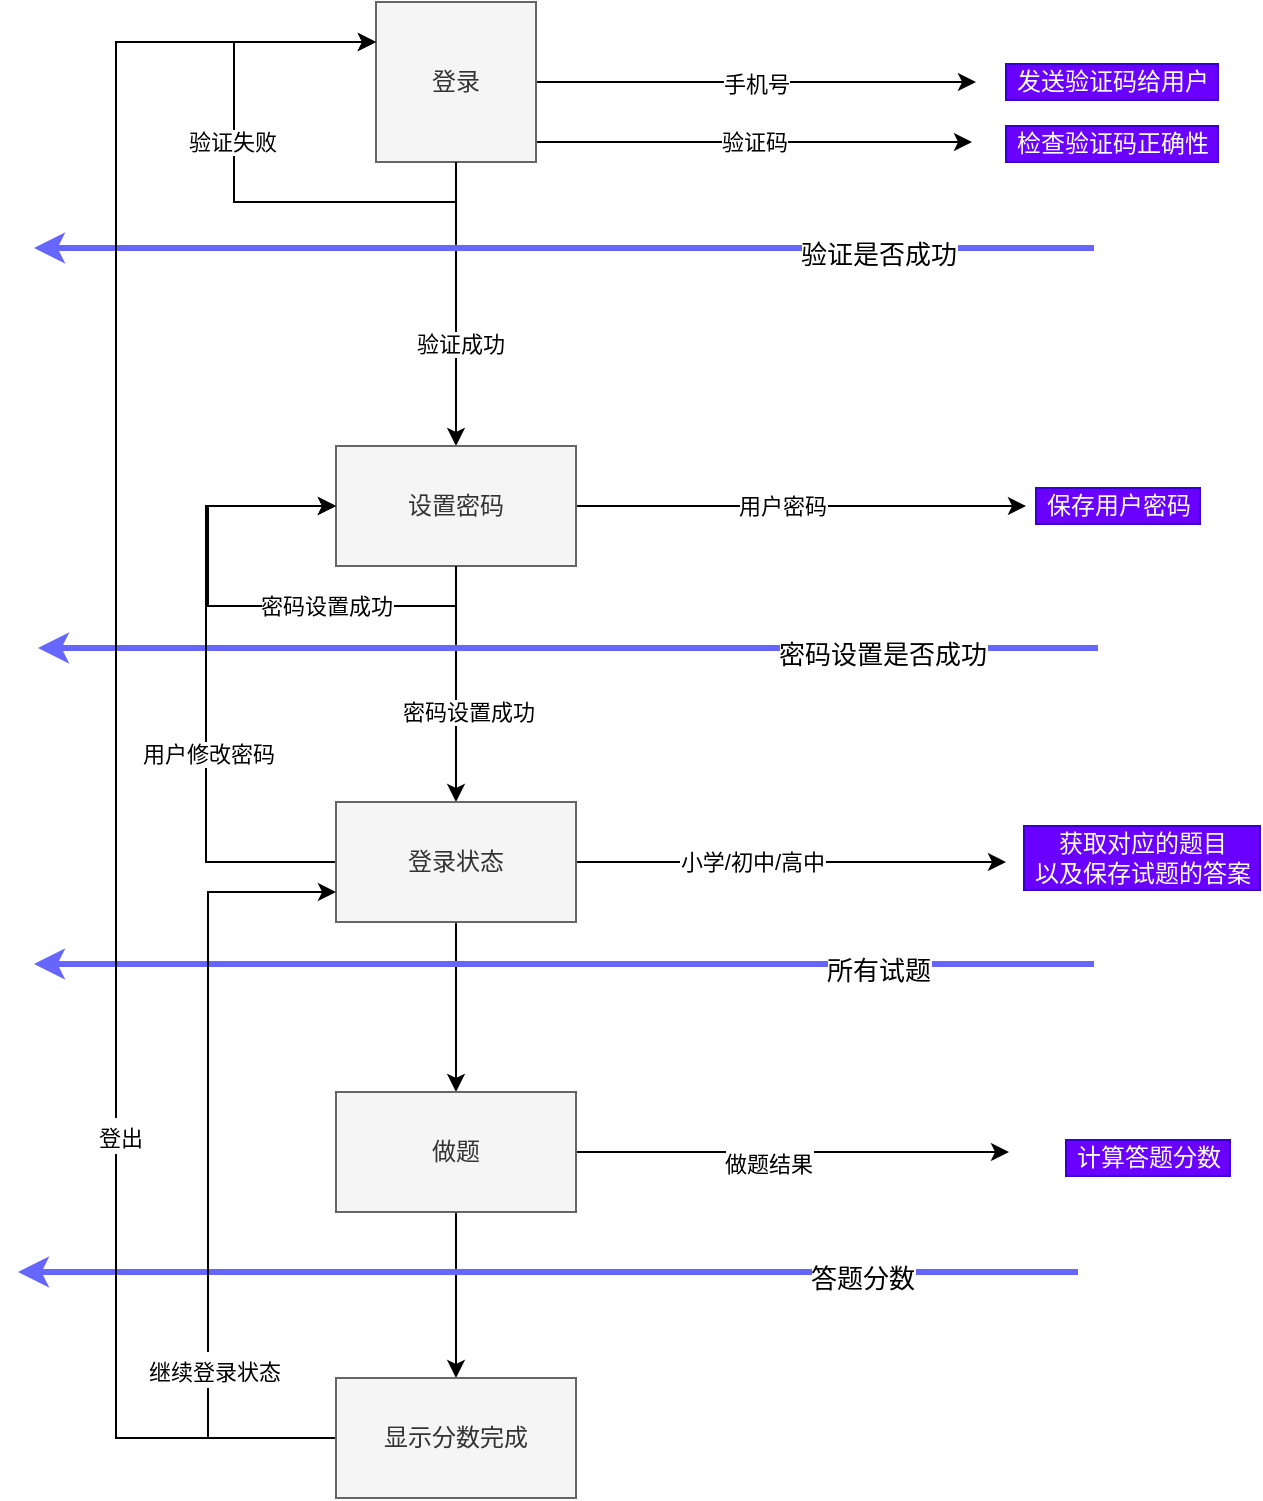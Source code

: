 <mxfile version="13.7.7" type="github">
  <diagram id="vcJ616cmpiNWVdmcBv0x" name="Page-1">
    <mxGraphModel dx="775" dy="629" grid="0" gridSize="10" guides="1" tooltips="1" connect="1" arrows="1" fold="1" page="1" pageScale="1" pageWidth="2339" pageHeight="3300" math="0" shadow="0">
      <root>
        <mxCell id="0" />
        <mxCell id="1" parent="0" />
        <mxCell id="_K4movWzCvrckxXmSMUi-10" style="edgeStyle=orthogonalEdgeStyle;rounded=0;orthogonalLoop=1;jettySize=auto;html=1;entryX=0.5;entryY=0;entryDx=0;entryDy=0;" parent="1" source="_K4movWzCvrckxXmSMUi-9" target="_K4movWzCvrckxXmSMUi-14" edge="1">
          <mxGeometry relative="1" as="geometry">
            <mxPoint x="373" y="312" as="targetPoint" />
          </mxGeometry>
        </mxCell>
        <mxCell id="_K4movWzCvrckxXmSMUi-23" value="验证成功" style="edgeLabel;html=1;align=center;verticalAlign=middle;resizable=0;points=[];" parent="_K4movWzCvrckxXmSMUi-10" vertex="1" connectable="0">
          <mxGeometry x="0.282" y="2" relative="1" as="geometry">
            <mxPoint as="offset" />
          </mxGeometry>
        </mxCell>
        <mxCell id="_K4movWzCvrckxXmSMUi-11" value="手机号" style="edgeStyle=orthogonalEdgeStyle;rounded=0;orthogonalLoop=1;jettySize=auto;html=1;" parent="1" source="_K4movWzCvrckxXmSMUi-9" edge="1">
          <mxGeometry relative="1" as="geometry">
            <mxPoint x="627" y="199" as="targetPoint" />
          </mxGeometry>
        </mxCell>
        <mxCell id="_K4movWzCvrckxXmSMUi-13" value="验证码" style="edgeStyle=orthogonalEdgeStyle;rounded=0;orthogonalLoop=1;jettySize=auto;html=1;" parent="1" source="_K4movWzCvrckxXmSMUi-9" edge="1">
          <mxGeometry relative="1" as="geometry">
            <mxPoint x="625" y="229" as="targetPoint" />
            <Array as="points">
              <mxPoint x="431" y="229" />
              <mxPoint x="431" y="229" />
            </Array>
          </mxGeometry>
        </mxCell>
        <mxCell id="_K4movWzCvrckxXmSMUi-9" value="登录" style="whiteSpace=wrap;html=1;aspect=fixed;fillColor=#f5f5f5;strokeColor=#666666;fontColor=#333333;" parent="1" vertex="1">
          <mxGeometry x="327" y="159" width="80" height="80" as="geometry" />
        </mxCell>
        <mxCell id="_K4movWzCvrckxXmSMUi-15" style="edgeStyle=orthogonalEdgeStyle;rounded=0;orthogonalLoop=1;jettySize=auto;html=1;" parent="1" source="_K4movWzCvrckxXmSMUi-14" edge="1">
          <mxGeometry relative="1" as="geometry">
            <mxPoint x="652" y="411" as="targetPoint" />
          </mxGeometry>
        </mxCell>
        <mxCell id="_K4movWzCvrckxXmSMUi-16" value="用户密码" style="edgeLabel;html=1;align=center;verticalAlign=middle;resizable=0;points=[];" parent="_K4movWzCvrckxXmSMUi-15" vertex="1" connectable="0">
          <mxGeometry x="-0.3" y="-1" relative="1" as="geometry">
            <mxPoint x="24" y="-1" as="offset" />
          </mxGeometry>
        </mxCell>
        <mxCell id="_K4movWzCvrckxXmSMUi-30" style="edgeStyle=orthogonalEdgeStyle;rounded=0;orthogonalLoop=1;jettySize=auto;html=1;strokeColor=#000000;fillColor=#66B2FF;" parent="1" source="_K4movWzCvrckxXmSMUi-14" target="_K4movWzCvrckxXmSMUi-29" edge="1">
          <mxGeometry relative="1" as="geometry" />
        </mxCell>
        <mxCell id="_K4movWzCvrckxXmSMUi-31" value="密码设置成功" style="edgeLabel;html=1;align=center;verticalAlign=middle;resizable=0;points=[];" parent="_K4movWzCvrckxXmSMUi-30" vertex="1" connectable="0">
          <mxGeometry x="0.237" y="6" relative="1" as="geometry">
            <mxPoint as="offset" />
          </mxGeometry>
        </mxCell>
        <mxCell id="_K4movWzCvrckxXmSMUi-14" value="设置密码" style="whiteSpace=wrap;html=1;fillColor=#f5f5f5;strokeColor=#666666;fontColor=#333333;" parent="1" vertex="1">
          <mxGeometry x="307" y="381" width="120" height="60" as="geometry" />
        </mxCell>
        <mxCell id="_K4movWzCvrckxXmSMUi-17" value="发送验证码给用户" style="text;html=1;align=center;verticalAlign=middle;resizable=0;points=[];autosize=1;fillColor=#6a00ff;strokeColor=#3700CC;fontColor=#ffffff;" parent="1" vertex="1">
          <mxGeometry x="642" y="190" width="106" height="18" as="geometry" />
        </mxCell>
        <mxCell id="_K4movWzCvrckxXmSMUi-18" value="检查验证码正确性" style="text;html=1;align=center;verticalAlign=middle;resizable=0;points=[];autosize=1;fillColor=#6a00ff;strokeColor=#3700CC;fontColor=#ffffff;" parent="1" vertex="1">
          <mxGeometry x="642" y="221" width="106" height="18" as="geometry" />
        </mxCell>
        <mxCell id="_K4movWzCvrckxXmSMUi-19" value="" style="endArrow=classic;html=1;fillColor=#66B2FF;strokeColor=#6666FF;strokeWidth=3;" parent="1" edge="1">
          <mxGeometry width="50" height="50" relative="1" as="geometry">
            <mxPoint x="686" y="282" as="sourcePoint" />
            <mxPoint x="156" y="282" as="targetPoint" />
          </mxGeometry>
        </mxCell>
        <mxCell id="_K4movWzCvrckxXmSMUi-20" value="&lt;font style=&quot;font-size: 13px&quot;&gt;验证是否成功&lt;/font&gt;" style="edgeLabel;html=1;align=center;verticalAlign=middle;resizable=0;points=[];" parent="_K4movWzCvrckxXmSMUi-19" vertex="1" connectable="0">
          <mxGeometry x="-0.593" y="3" relative="1" as="geometry">
            <mxPoint as="offset" />
          </mxGeometry>
        </mxCell>
        <mxCell id="_K4movWzCvrckxXmSMUi-21" style="edgeStyle=orthogonalEdgeStyle;rounded=0;orthogonalLoop=1;jettySize=auto;html=1;entryX=0;entryY=0.25;entryDx=0;entryDy=0;strokeColor=#000000;fillColor=#66B2FF;" parent="1" source="_K4movWzCvrckxXmSMUi-9" target="_K4movWzCvrckxXmSMUi-9" edge="1">
          <mxGeometry relative="1" as="geometry">
            <Array as="points">
              <mxPoint x="367" y="259" />
              <mxPoint x="256" y="259" />
              <mxPoint x="256" y="179" />
            </Array>
          </mxGeometry>
        </mxCell>
        <mxCell id="_K4movWzCvrckxXmSMUi-22" value="验证失败" style="edgeLabel;html=1;align=center;verticalAlign=middle;resizable=0;points=[];" parent="_K4movWzCvrckxXmSMUi-21" vertex="1" connectable="0">
          <mxGeometry x="0.142" y="1" relative="1" as="geometry">
            <mxPoint as="offset" />
          </mxGeometry>
        </mxCell>
        <mxCell id="_K4movWzCvrckxXmSMUi-24" style="edgeStyle=orthogonalEdgeStyle;rounded=0;orthogonalLoop=1;jettySize=auto;html=1;entryX=0;entryY=0.5;entryDx=0;entryDy=0;strokeColor=#000000;fillColor=#66B2FF;" parent="1" source="_K4movWzCvrckxXmSMUi-14" target="_K4movWzCvrckxXmSMUi-14" edge="1">
          <mxGeometry relative="1" as="geometry">
            <Array as="points">
              <mxPoint x="367" y="461" />
              <mxPoint x="243" y="461" />
              <mxPoint x="243" y="411" />
            </Array>
          </mxGeometry>
        </mxCell>
        <mxCell id="_K4movWzCvrckxXmSMUi-25" value="密码设置成功" style="edgeLabel;html=1;align=center;verticalAlign=middle;resizable=0;points=[];" parent="_K4movWzCvrckxXmSMUi-24" vertex="1" connectable="0">
          <mxGeometry x="0.127" y="3" relative="1" as="geometry">
            <mxPoint x="62" y="1" as="offset" />
          </mxGeometry>
        </mxCell>
        <mxCell id="_K4movWzCvrckxXmSMUi-26" value="" style="endArrow=classic;html=1;fillColor=#66B2FF;strokeColor=#6666FF;strokeWidth=3;" parent="1" edge="1">
          <mxGeometry width="50" height="50" relative="1" as="geometry">
            <mxPoint x="688" y="482" as="sourcePoint" />
            <mxPoint x="158" y="482" as="targetPoint" />
          </mxGeometry>
        </mxCell>
        <mxCell id="_K4movWzCvrckxXmSMUi-27" value="&lt;font style=&quot;font-size: 13px&quot;&gt;密码设置是否成功&lt;/font&gt;" style="edgeLabel;html=1;align=center;verticalAlign=middle;resizable=0;points=[];" parent="_K4movWzCvrckxXmSMUi-26" vertex="1" connectable="0">
          <mxGeometry x="-0.593" y="3" relative="1" as="geometry">
            <mxPoint as="offset" />
          </mxGeometry>
        </mxCell>
        <mxCell id="_K4movWzCvrckxXmSMUi-32" style="edgeStyle=orthogonalEdgeStyle;rounded=0;orthogonalLoop=1;jettySize=auto;html=1;entryX=0;entryY=0.5;entryDx=0;entryDy=0;strokeColor=#000000;fillColor=#66B2FF;" parent="1" source="_K4movWzCvrckxXmSMUi-29" target="_K4movWzCvrckxXmSMUi-14" edge="1">
          <mxGeometry relative="1" as="geometry">
            <Array as="points">
              <mxPoint x="242" y="589" />
              <mxPoint x="242" y="411" />
            </Array>
          </mxGeometry>
        </mxCell>
        <mxCell id="_K4movWzCvrckxXmSMUi-33" value="用户修改密码" style="edgeLabel;html=1;align=center;verticalAlign=middle;resizable=0;points=[];" parent="_K4movWzCvrckxXmSMUi-32" vertex="1" connectable="0">
          <mxGeometry x="-0.227" y="-1" relative="1" as="geometry">
            <mxPoint as="offset" />
          </mxGeometry>
        </mxCell>
        <mxCell id="_K4movWzCvrckxXmSMUi-34" style="edgeStyle=orthogonalEdgeStyle;rounded=0;orthogonalLoop=1;jettySize=auto;html=1;strokeColor=#000000;strokeWidth=1;fillColor=#66B2FF;" parent="1" source="_K4movWzCvrckxXmSMUi-29" edge="1">
          <mxGeometry relative="1" as="geometry">
            <mxPoint x="642" y="589" as="targetPoint" />
          </mxGeometry>
        </mxCell>
        <mxCell id="_K4movWzCvrckxXmSMUi-35" value="小学/初中/高中" style="edgeLabel;html=1;align=center;verticalAlign=middle;resizable=0;points=[];" parent="_K4movWzCvrckxXmSMUi-34" vertex="1" connectable="0">
          <mxGeometry x="-0.182" y="1" relative="1" as="geometry">
            <mxPoint y="1" as="offset" />
          </mxGeometry>
        </mxCell>
        <mxCell id="vigppPBALEysMJNteH---3" style="edgeStyle=orthogonalEdgeStyle;rounded=0;orthogonalLoop=1;jettySize=auto;html=1;fontSize=15;" edge="1" parent="1" source="_K4movWzCvrckxXmSMUi-29" target="vigppPBALEysMJNteH---4">
          <mxGeometry relative="1" as="geometry">
            <mxPoint x="367" y="695" as="targetPoint" />
          </mxGeometry>
        </mxCell>
        <mxCell id="_K4movWzCvrckxXmSMUi-29" value="登录状态" style="whiteSpace=wrap;html=1;fillColor=#f5f5f5;strokeColor=#666666;fontColor=#333333;" parent="1" vertex="1">
          <mxGeometry x="307" y="559" width="120" height="60" as="geometry" />
        </mxCell>
        <mxCell id="_K4movWzCvrckxXmSMUi-36" value="保存用户密码" style="text;html=1;align=center;verticalAlign=middle;resizable=0;points=[];autosize=1;fillColor=#6a00ff;strokeColor=#3700CC;fontColor=#ffffff;" parent="1" vertex="1">
          <mxGeometry x="657" y="402" width="82" height="18" as="geometry" />
        </mxCell>
        <mxCell id="_K4movWzCvrckxXmSMUi-37" value="获取对应的题目&lt;br&gt;以及保存试题的答案" style="text;html=1;align=center;verticalAlign=middle;resizable=0;points=[];autosize=1;fillColor=#6a00ff;strokeColor=#3700CC;fontColor=#ffffff;" parent="1" vertex="1">
          <mxGeometry x="651" y="571" width="118" height="32" as="geometry" />
        </mxCell>
        <mxCell id="vigppPBALEysMJNteH---1" value="" style="endArrow=classic;html=1;fillColor=#66B2FF;strokeColor=#6666FF;strokeWidth=3;fontSize=15;" edge="1" parent="1">
          <mxGeometry width="50" height="50" relative="1" as="geometry">
            <mxPoint x="686" y="640" as="sourcePoint" />
            <mxPoint x="156" y="640" as="targetPoint" />
          </mxGeometry>
        </mxCell>
        <mxCell id="vigppPBALEysMJNteH---2" value="&lt;font style=&quot;font-size: 13px&quot;&gt;所有试题&lt;/font&gt;" style="edgeLabel;html=1;align=center;verticalAlign=middle;resizable=0;points=[];" vertex="1" connectable="0" parent="vigppPBALEysMJNteH---1">
          <mxGeometry x="-0.593" y="3" relative="1" as="geometry">
            <mxPoint as="offset" />
          </mxGeometry>
        </mxCell>
        <mxCell id="vigppPBALEysMJNteH---6" style="edgeStyle=orthogonalEdgeStyle;rounded=0;orthogonalLoop=1;jettySize=auto;html=1;fontSize=15;" edge="1" parent="1" source="vigppPBALEysMJNteH---4">
          <mxGeometry relative="1" as="geometry">
            <mxPoint x="643.5" y="734" as="targetPoint" />
          </mxGeometry>
        </mxCell>
        <mxCell id="vigppPBALEysMJNteH---7" value="&lt;font style=&quot;font-size: 11px&quot;&gt;做题结果&lt;/font&gt;" style="edgeLabel;html=1;align=center;verticalAlign=middle;resizable=0;points=[];fontSize=15;" vertex="1" connectable="0" parent="vigppPBALEysMJNteH---6">
          <mxGeometry x="-0.113" y="-3" relative="1" as="geometry">
            <mxPoint y="1" as="offset" />
          </mxGeometry>
        </mxCell>
        <mxCell id="vigppPBALEysMJNteH---11" style="edgeStyle=orthogonalEdgeStyle;rounded=0;orthogonalLoop=1;jettySize=auto;html=1;fontSize=15;entryX=0.5;entryY=0;entryDx=0;entryDy=0;" edge="1" parent="1" source="vigppPBALEysMJNteH---4" target="vigppPBALEysMJNteH---12">
          <mxGeometry relative="1" as="geometry">
            <mxPoint x="367" y="841.5" as="targetPoint" />
          </mxGeometry>
        </mxCell>
        <mxCell id="vigppPBALEysMJNteH---4" value="做题" style="whiteSpace=wrap;html=1;fillColor=#f5f5f5;strokeColor=#666666;fontColor=#333333;" vertex="1" parent="1">
          <mxGeometry x="307" y="704" width="120" height="60" as="geometry" />
        </mxCell>
        <mxCell id="vigppPBALEysMJNteH---8" value="计算答题分数" style="text;html=1;align=center;verticalAlign=middle;resizable=0;points=[];autosize=1;fillColor=#6a00ff;strokeColor=#3700CC;fontColor=#ffffff;" vertex="1" parent="1">
          <mxGeometry x="672" y="728" width="82" height="18" as="geometry" />
        </mxCell>
        <mxCell id="vigppPBALEysMJNteH---9" value="" style="endArrow=classic;html=1;fillColor=#66B2FF;strokeColor=#6666FF;strokeWidth=3;fontSize=15;" edge="1" parent="1">
          <mxGeometry width="50" height="50" relative="1" as="geometry">
            <mxPoint x="678" y="794" as="sourcePoint" />
            <mxPoint x="148" y="794" as="targetPoint" />
          </mxGeometry>
        </mxCell>
        <mxCell id="vigppPBALEysMJNteH---10" value="&lt;font style=&quot;font-size: 13px&quot;&gt;答题分数&lt;/font&gt;" style="edgeLabel;html=1;align=center;verticalAlign=middle;resizable=0;points=[];" vertex="1" connectable="0" parent="vigppPBALEysMJNteH---9">
          <mxGeometry x="-0.593" y="3" relative="1" as="geometry">
            <mxPoint as="offset" />
          </mxGeometry>
        </mxCell>
        <mxCell id="vigppPBALEysMJNteH---13" style="edgeStyle=orthogonalEdgeStyle;rounded=0;orthogonalLoop=1;jettySize=auto;html=1;entryX=0;entryY=0.75;entryDx=0;entryDy=0;fontSize=15;" edge="1" parent="1" source="vigppPBALEysMJNteH---12" target="_K4movWzCvrckxXmSMUi-29">
          <mxGeometry relative="1" as="geometry">
            <Array as="points">
              <mxPoint x="243" y="877" />
              <mxPoint x="243" y="604" />
            </Array>
          </mxGeometry>
        </mxCell>
        <mxCell id="vigppPBALEysMJNteH---14" value="&lt;font style=&quot;font-size: 11px&quot;&gt;继续登录状态&lt;/font&gt;" style="edgeLabel;html=1;align=center;verticalAlign=middle;resizable=0;points=[];fontSize=15;" vertex="1" connectable="0" parent="vigppPBALEysMJNteH---13">
          <mxGeometry x="-0.183" y="-5" relative="1" as="geometry">
            <mxPoint x="-2" y="64.33" as="offset" />
          </mxGeometry>
        </mxCell>
        <mxCell id="vigppPBALEysMJNteH---16" style="edgeStyle=orthogonalEdgeStyle;rounded=0;orthogonalLoop=1;jettySize=auto;html=1;fontSize=15;entryX=0;entryY=0.25;entryDx=0;entryDy=0;" edge="1" parent="1" source="vigppPBALEysMJNteH---12" target="_K4movWzCvrckxXmSMUi-9">
          <mxGeometry relative="1" as="geometry">
            <mxPoint x="201" y="314" as="targetPoint" />
            <Array as="points">
              <mxPoint x="197" y="877" />
              <mxPoint x="197" y="179" />
            </Array>
          </mxGeometry>
        </mxCell>
        <mxCell id="vigppPBALEysMJNteH---17" value="&lt;font style=&quot;font-size: 11px&quot;&gt;登出&lt;/font&gt;" style="edgeLabel;html=1;align=center;verticalAlign=middle;resizable=0;points=[];fontSize=15;" vertex="1" connectable="0" parent="vigppPBALEysMJNteH---16">
          <mxGeometry x="-0.441" y="-2" relative="1" as="geometry">
            <mxPoint as="offset" />
          </mxGeometry>
        </mxCell>
        <mxCell id="vigppPBALEysMJNteH---12" value="显示分数完成" style="whiteSpace=wrap;html=1;fillColor=#f5f5f5;strokeColor=#666666;fontColor=#333333;" vertex="1" parent="1">
          <mxGeometry x="307" y="847" width="120" height="60" as="geometry" />
        </mxCell>
      </root>
    </mxGraphModel>
  </diagram>
</mxfile>
